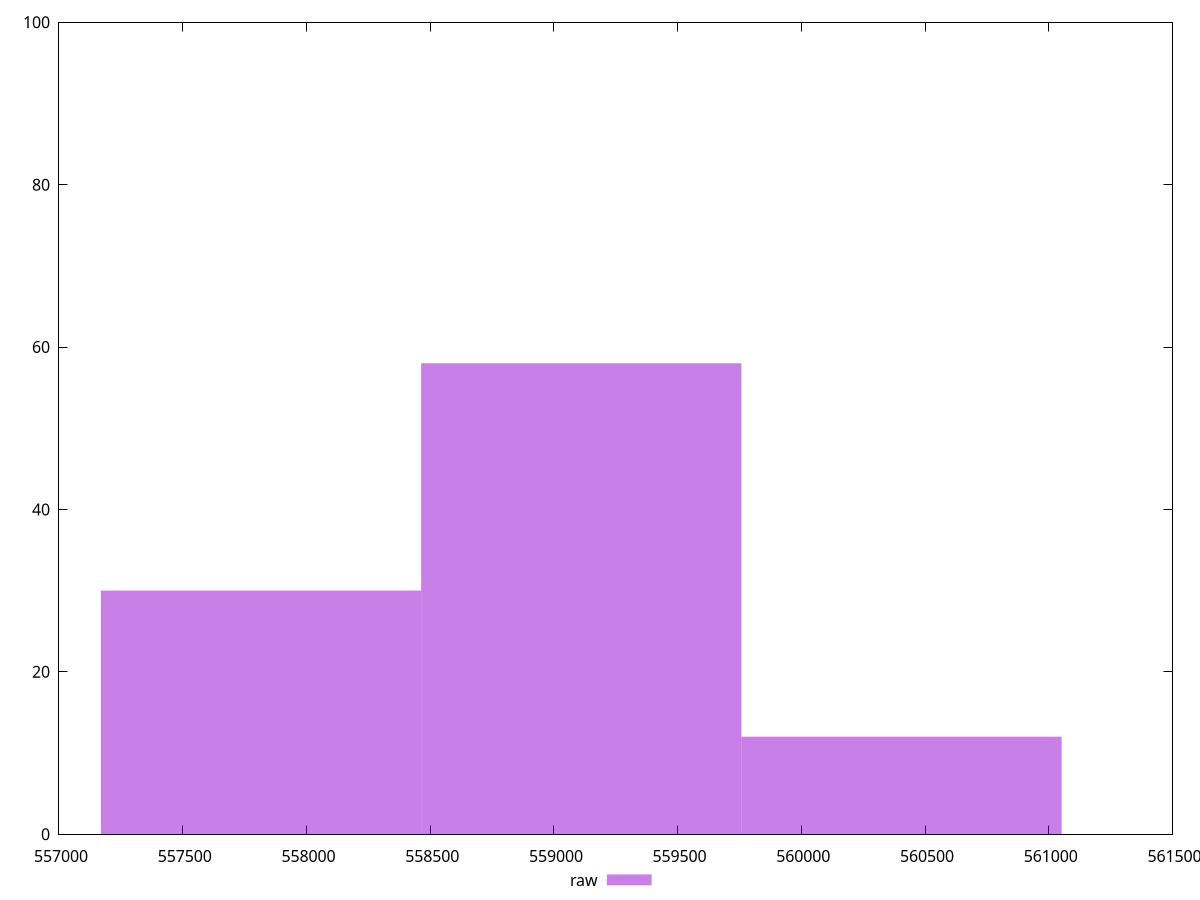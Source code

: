 reset
set terminal svg size 640, 490 enhanced background rgb 'white'
set output "reprap/uses-long-cache-ttl/samples/pages/raw/histogram.svg"

$raw <<EOF
559110.6201774001 58
560404.857724107 12
557816.3826306931 30
EOF

set key outside below
set boxwidth 1294.2375467069446
set yrange [0:100]
set style fill transparent solid 0.5 noborder

plot \
  $raw title "raw" with boxes, \


reset